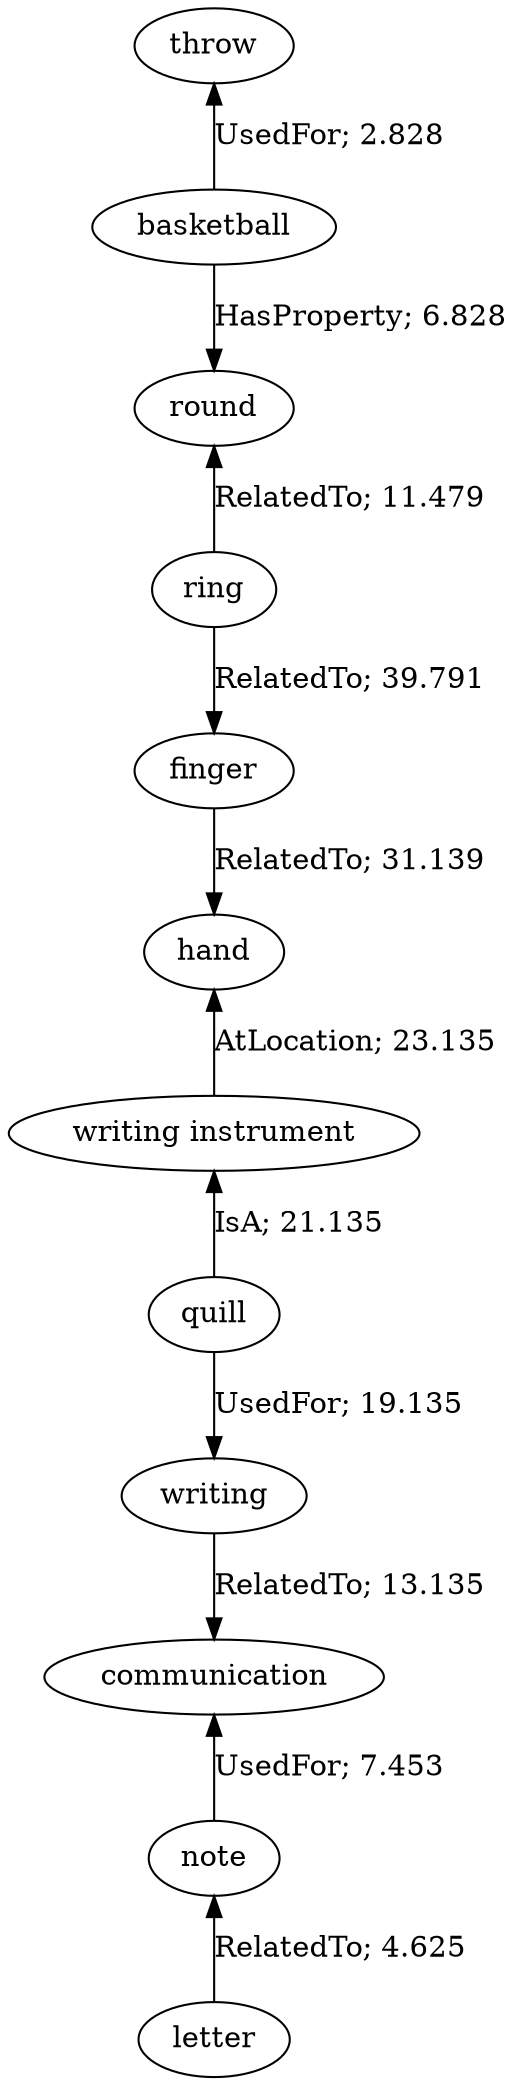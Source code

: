 // The path the concepts from "throw" to "letter".Path Length: 11; Weight Sum: 180.68262664166713; Average Weight: 16.425693331060646
digraph "5_c---throw-letter---PLen11_WSum180.683_WAvg16.426" {
	0 [label=throw]
	1 [label=basketball]
	2 [label=round]
	3 [label=ring]
	4 [label=finger]
	5 [label=hand]
	6 [label="writing instrument"]
	7 [label=quill]
	8 [label=writing]
	9 [label=communication]
	10 [label=note]
	11 [label=letter]
	0 -> 1 [label="UsedFor; 2.828" dir=back weight=2.828]
	1 -> 2 [label="HasProperty; 6.828" dir=forward weight=6.828]
	2 -> 3 [label="RelatedTo; 11.479" dir=back weight=11.479]
	3 -> 4 [label="RelatedTo; 39.791" dir=forward weight=39.791]
	4 -> 5 [label="RelatedTo; 31.139" dir=forward weight=31.139]
	5 -> 6 [label="AtLocation; 23.135" dir=back weight=23.135]
	6 -> 7 [label="IsA; 21.135" dir=back weight=21.135]
	7 -> 8 [label="UsedFor; 19.135" dir=forward weight=19.135]
	8 -> 9 [label="RelatedTo; 13.135" dir=forward weight=13.135]
	9 -> 10 [label="UsedFor; 7.453" dir=back weight=7.453]
	10 -> 11 [label="RelatedTo; 4.625" dir=back weight=4.625]
}
